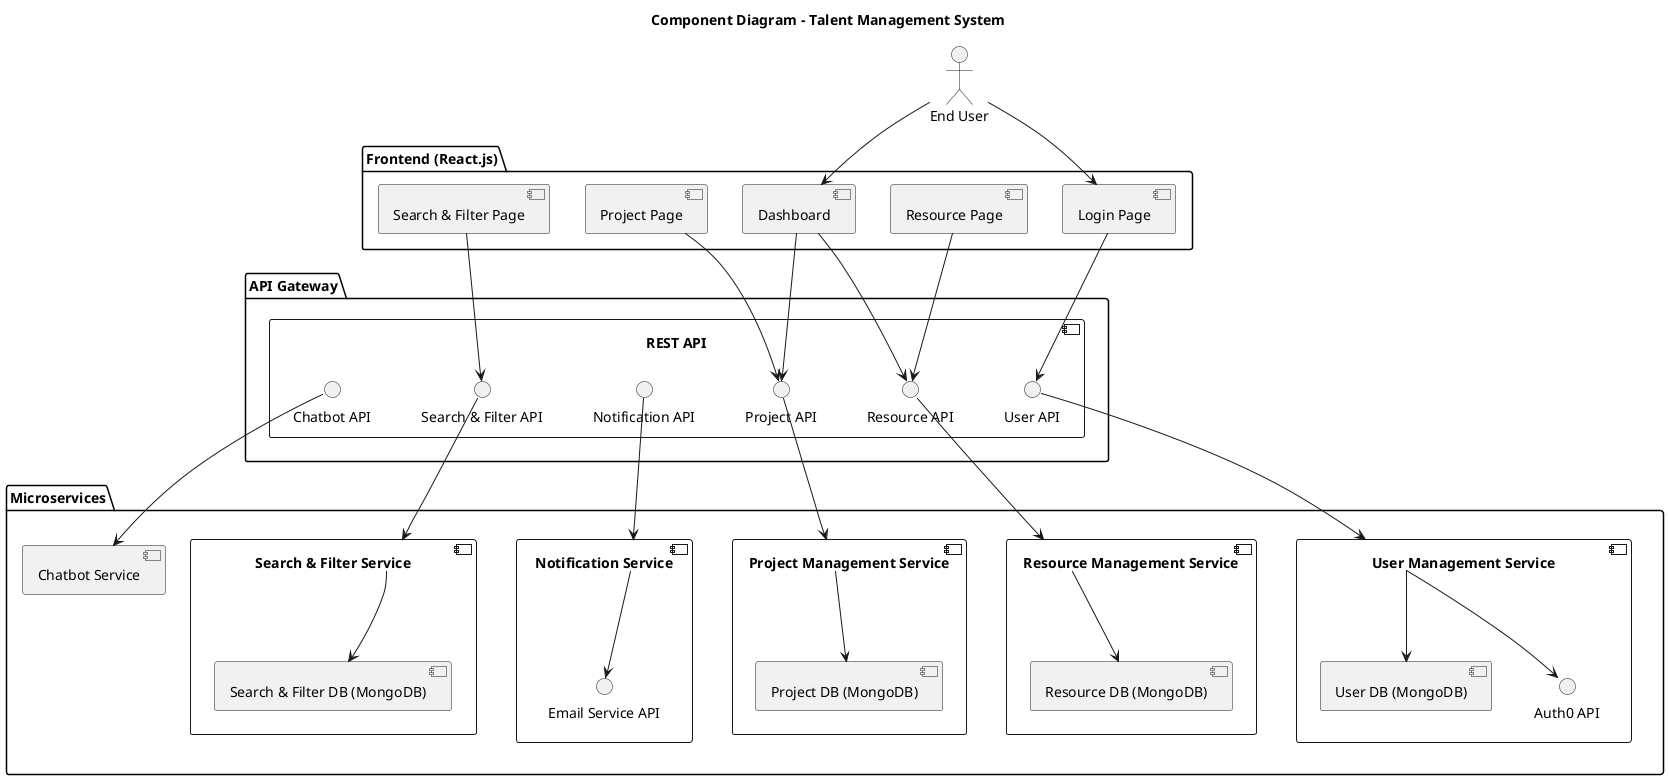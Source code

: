 @startuml component-diagram
title Component Diagram - Talent Management System

actor "End User" as User

package "Frontend (React.js)" {
    component "Login Page"
    component "Dashboard"
    component "Resource Page"
    component "Project Page"
    component "Search & Filter Page"
}

package "API Gateway" {
    component "REST API" {
        interface "User API"
        interface "Resource API"
        interface "Project API"
        interface "Notification API"
        interface "Search & Filter API"
        interface "Chatbot API"
    }
}

package "Microservices" {
    component "User Management Service" {
        interface "Auth0 API"
        component "User DB (MongoDB)"
    }
    
    component "Resource Management Service" {
        component "Resource DB (MongoDB)"
    }
    
    component "Project Management Service" {
        component "Project DB (MongoDB)"
    }
    
    component "Notification Service" {
        interface "Email Service API"
    }
    
    component "Search & Filter Service" {
        component "Search & Filter DB (MongoDB)"
    }
    
    component "Chatbot Service"
}

User --> "Login Page"
User --> "Dashboard"
"Login Page" --> "User API"
"Dashboard" --> "Resource API"
"Dashboard" --> "Project API"
"Resource Page" --> "Resource API"
"Project Page" --> "Project API"
"Search & Filter Page" --> "Search & Filter API"

"User API" --> "User Management Service"
"User Management Service" --> "User DB (MongoDB)"
"User Management Service" --> "Auth0 API"

"Resource API" --> "Resource Management Service"
"Resource Management Service" --> "Resource DB (MongoDB)"

"Project API" --> "Project Management Service"
"Project Management Service" --> "Project DB (MongoDB)"

"Notification API" --> "Notification Service"
"Notification Service" --> "Email Service API"

"Search & Filter API" --> "Search & Filter Service"
"Search & Filter Service" --> "Search & Filter DB (MongoDB)"

"Chatbot API" --> "Chatbot Service"

@enduml

@enduml